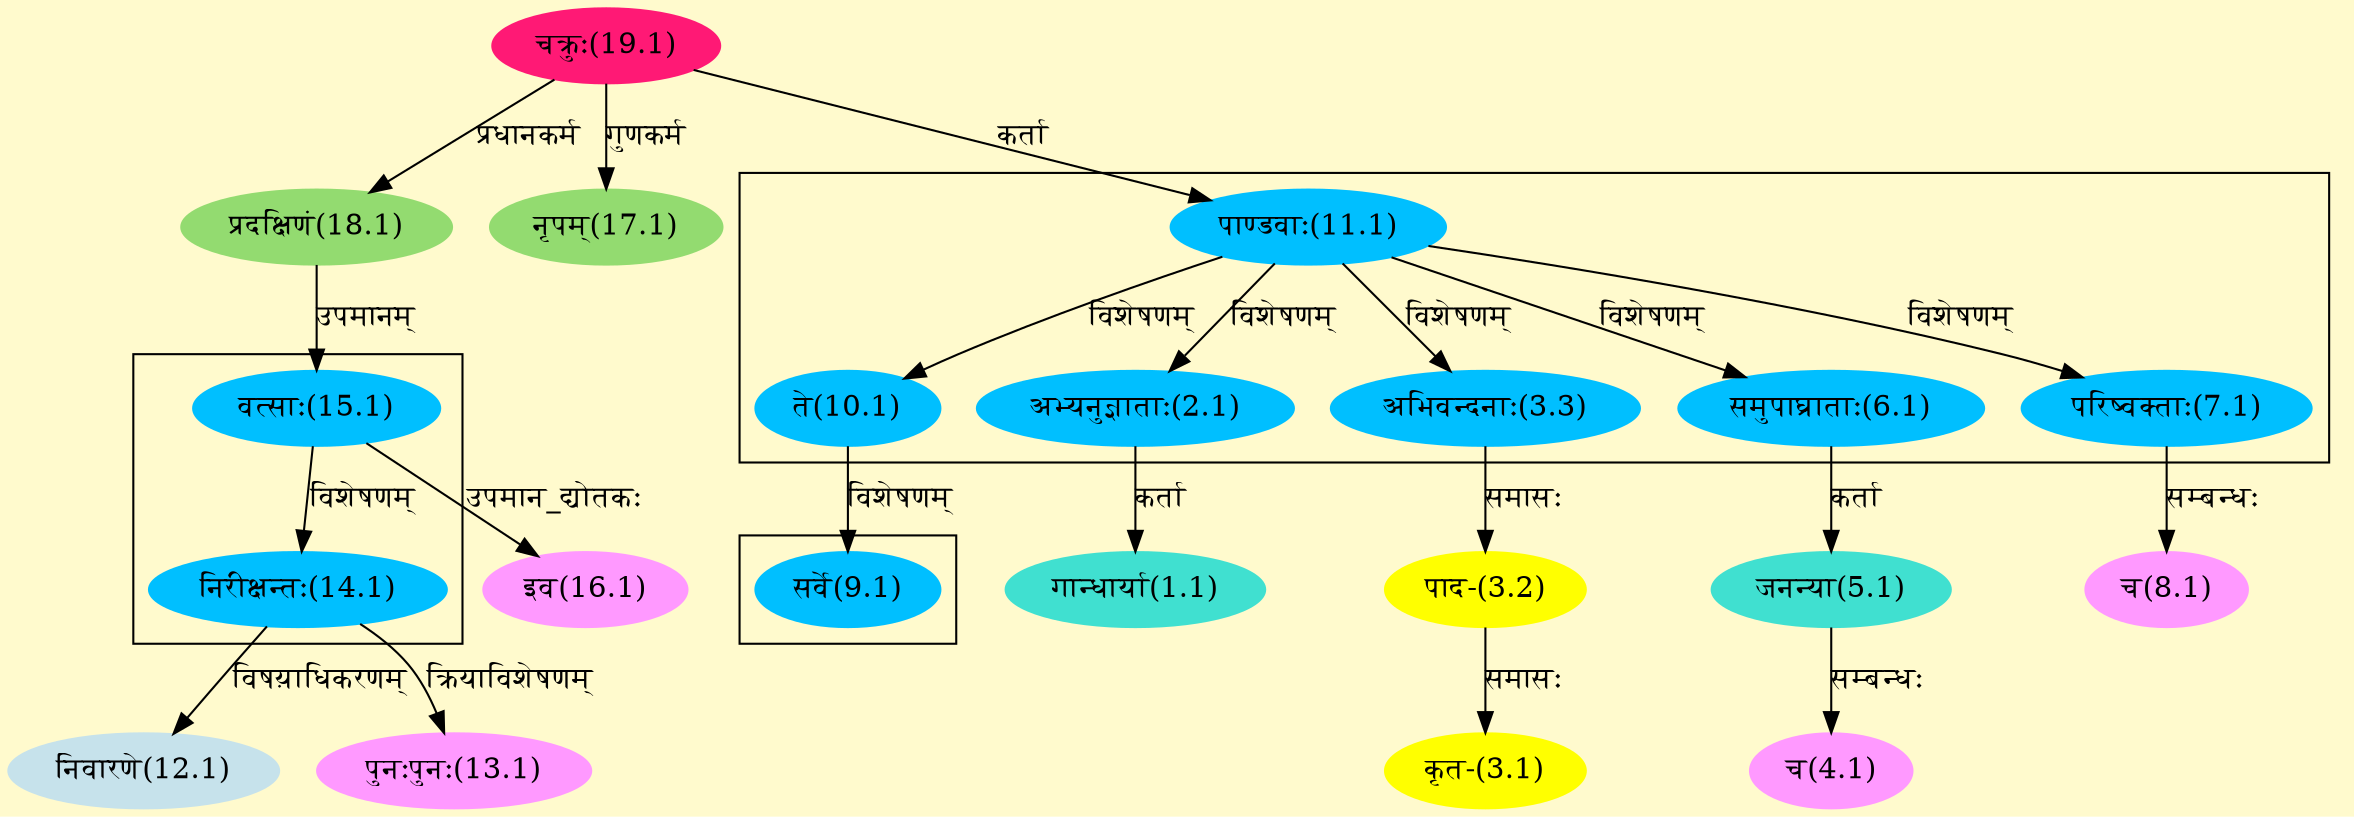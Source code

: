 digraph G{
rankdir=BT;
 compound=true;
 bgcolor="lemonchiffon1";

subgraph cluster_1{
Node2_1 [style=filled, color="#00BFFF" label = "अभ्यनुज्ञाताः(2.1)"]
Node11_1 [style=filled, color="#00BFFF" label = "पाण्डवाः(11.1)"]
Node3_3 [style=filled, color="#00BFFF" label = "अभिवन्दनाः(3.3)"]
Node6_1 [style=filled, color="#00BFFF" label = "समुपाघ्राताः(6.1)"]
Node7_1 [style=filled, color="#00BFFF" label = "परिष्वक्ताः(7.1)"]
Node10_1 [style=filled, color="#00BFFF" label = "ते(10.1)"]

}

subgraph cluster_2{
Node9_1 [style=filled, color="#00BFFF" label = "सर्वे(9.1)"]
Node10_1 [style=filled, color="#00BFFF" label = "ते(10.1)"]

}

subgraph cluster_3{
Node14_1 [style=filled, color="#00BFFF" label = "निरीक्षन्तः(14.1)"]
Node15_1 [style=filled, color="#00BFFF" label = "वत्साः(15.1)"]

}
Node1_1 [style=filled, color="#40E0D0" label = "गान्धार्या(1.1)"]
Node2_1 [style=filled, color="#00BFFF" label = "अभ्यनुज्ञाताः(2.1)"]
Node3_1 [style=filled, color="#FFFF00" label = "कृत-(3.1)"]
Node3_2 [style=filled, color="#FFFF00" label = "पाद-(3.2)"]
Node3_3 [style=filled, color="#00BFFF" label = "अभिवन्दनाः(3.3)"]
Node4_1 [style=filled, color="#FF99FF" label = "च(4.1)"]
Node5_1 [style=filled, color="#40E0D0" label = "जनन्या(5.1)"]
Node6_1 [style=filled, color="#00BFFF" label = "समुपाघ्राताः(6.1)"]
Node8_1 [style=filled, color="#FF99FF" label = "च(8.1)"]
Node7_1 [style=filled, color="#00BFFF" label = "परिष्वक्ताः(7.1)"]
Node11_1 [style=filled, color="#00BFFF" label = "पाण्डवाः(11.1)"]
Node19_1 [style=filled, color="#FF1975" label = "चक्रुः(19.1)"]
Node12_1 [style=filled, color="#C6E2EB" label = "निवारणे(12.1)"]
Node14_1 [style=filled, color="#00BFFF" label = "निरीक्षन्तः(14.1)"]
Node13_1 [style=filled, color="#FF99FF" label = "पुनःपुनः(13.1)"]
Node15_1 [style=filled, color="#00BFFF" label = "वत्साः(15.1)"]
Node18_1 [style=filled, color="#93DB70" label = "प्रदक्षिणं(18.1)"]
Node16_1 [style=filled, color="#FF99FF" label = "इव(16.1)"]
Node17_1 [style=filled, color="#93DB70" label = "नृपम्(17.1)"]
/* Start of Relations section */

Node1_1 -> Node2_1 [  label="कर्ता"  dir="back" ]
Node2_1 -> Node11_1 [  label="विशेषणम्"  dir="back" ]
Node3_1 -> Node3_2 [  label="समासः"  dir="back" ]
Node3_2 -> Node3_3 [  label="समासः"  dir="back" ]
Node3_3 -> Node11_1 [  label="विशेषणम्"  dir="back" ]
Node4_1 -> Node5_1 [  label="सम्बन्धः"  dir="back" ]
Node5_1 -> Node6_1 [  label="कर्ता"  dir="back" ]
Node6_1 -> Node11_1 [  label="विशेषणम्"  dir="back" ]
Node7_1 -> Node11_1 [  label="विशेषणम्"  dir="back" ]
Node8_1 -> Node7_1 [  label="सम्बन्धः"  dir="back" ]
Node9_1 -> Node10_1 [  label="विशेषणम्"  dir="back" ]
Node10_1 -> Node11_1 [  label="विशेषणम्"  dir="back" ]
Node11_1 -> Node19_1 [  label="कर्ता"  dir="back" ]
Node12_1 -> Node14_1 [  label="विषय़ाधिकरणम्"  dir="back" ]
Node13_1 -> Node14_1 [  label="क्रियाविशेषणम्"  dir="back" ]
Node14_1 -> Node15_1 [  label="विशेषणम्"  dir="back" ]
Node15_1 -> Node18_1 [  label="उपमानम्"  dir="back" ]
Node16_1 -> Node15_1 [  label="उपमान_द्योतकः"  dir="back" ]
Node17_1 -> Node19_1 [  label="गुणकर्म"  dir="back" ]
Node18_1 -> Node19_1 [  label="प्रधानकर्म"  dir="back" ]
}

